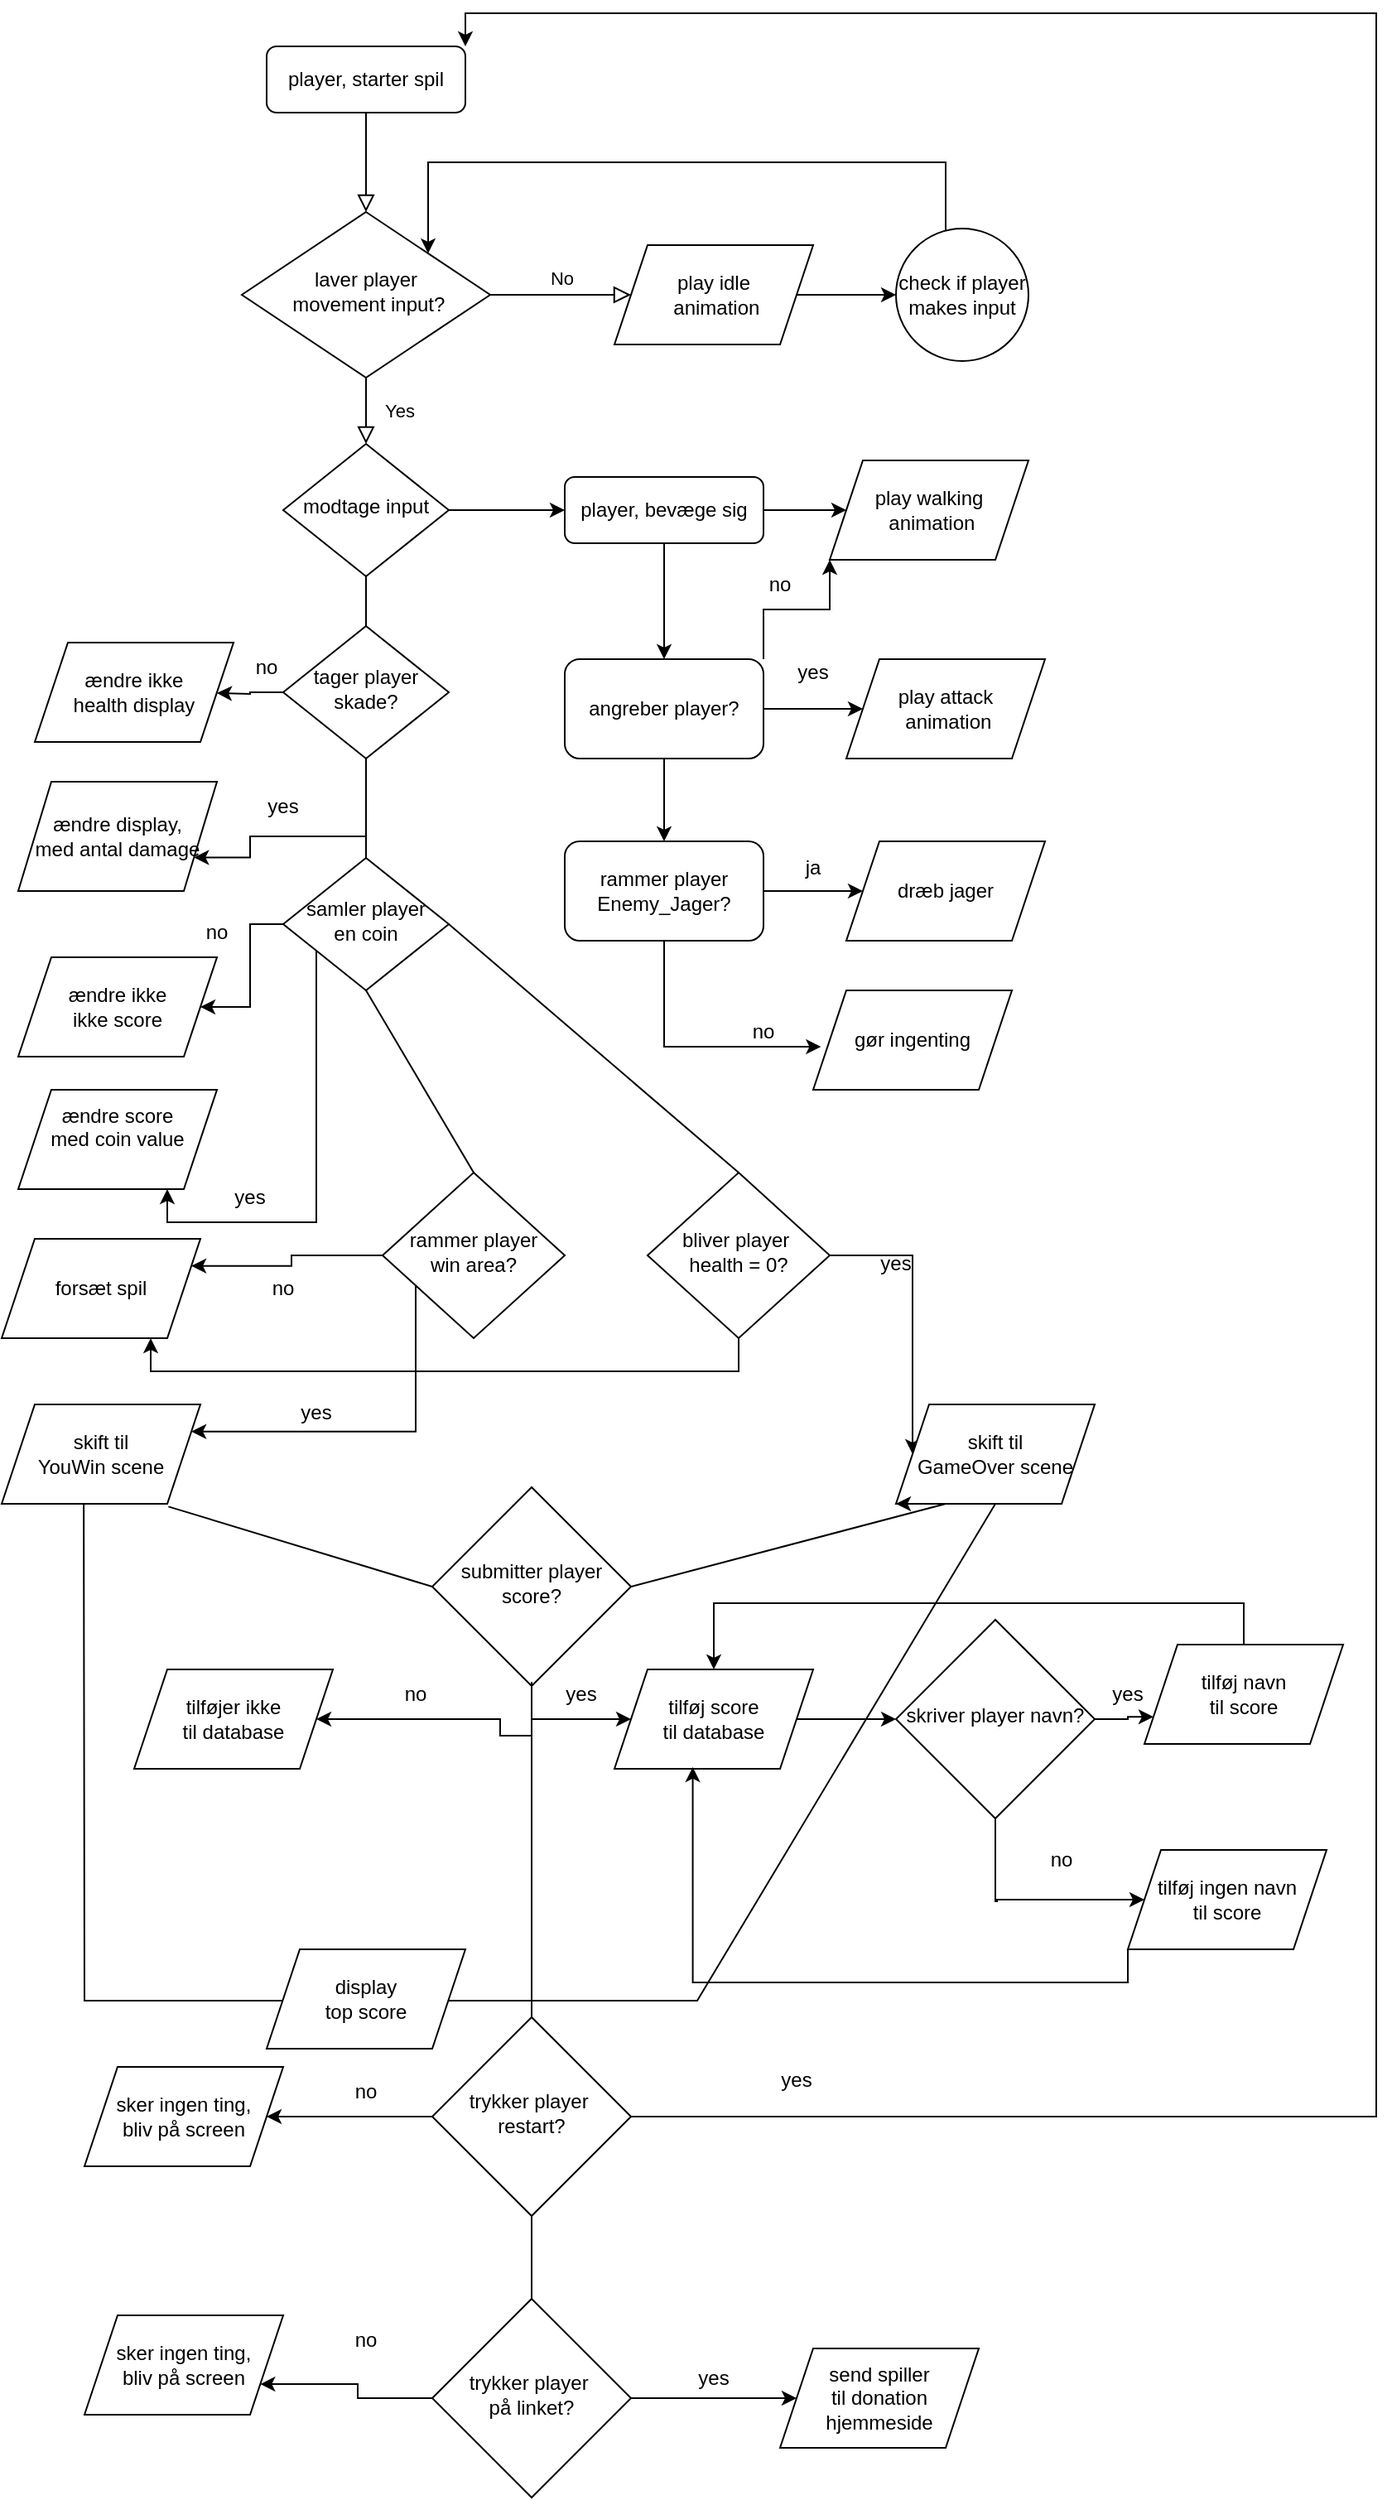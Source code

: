 <mxfile version="24.2.3" type="github">
  <diagram id="C5RBs43oDa-KdzZeNtuy" name="Page-1">
    <mxGraphModel dx="1985" dy="1233" grid="1" gridSize="10" guides="1" tooltips="1" connect="1" arrows="1" fold="1" page="1" pageScale="1" pageWidth="827" pageHeight="1169" math="0" shadow="0">
      <root>
        <mxCell id="WIyWlLk6GJQsqaUBKTNV-0" />
        <mxCell id="WIyWlLk6GJQsqaUBKTNV-1" parent="WIyWlLk6GJQsqaUBKTNV-0" />
        <mxCell id="WIyWlLk6GJQsqaUBKTNV-2" value="" style="rounded=0;html=1;jettySize=auto;orthogonalLoop=1;fontSize=11;endArrow=block;endFill=0;endSize=8;strokeWidth=1;shadow=0;labelBackgroundColor=none;edgeStyle=orthogonalEdgeStyle;" parent="WIyWlLk6GJQsqaUBKTNV-1" source="WIyWlLk6GJQsqaUBKTNV-3" target="WIyWlLk6GJQsqaUBKTNV-6" edge="1">
          <mxGeometry relative="1" as="geometry" />
        </mxCell>
        <mxCell id="WIyWlLk6GJQsqaUBKTNV-3" value="player, starter spil" style="rounded=1;whiteSpace=wrap;html=1;fontSize=12;glass=0;strokeWidth=1;shadow=0;" parent="WIyWlLk6GJQsqaUBKTNV-1" vertex="1">
          <mxGeometry x="430" y="100" width="120" height="40" as="geometry" />
        </mxCell>
        <mxCell id="WIyWlLk6GJQsqaUBKTNV-4" value="Yes" style="rounded=0;html=1;jettySize=auto;orthogonalLoop=1;fontSize=11;endArrow=block;endFill=0;endSize=8;strokeWidth=1;shadow=0;labelBackgroundColor=none;edgeStyle=orthogonalEdgeStyle;" parent="WIyWlLk6GJQsqaUBKTNV-1" source="WIyWlLk6GJQsqaUBKTNV-6" target="WIyWlLk6GJQsqaUBKTNV-10" edge="1">
          <mxGeometry y="20" relative="1" as="geometry">
            <mxPoint as="offset" />
          </mxGeometry>
        </mxCell>
        <mxCell id="WIyWlLk6GJQsqaUBKTNV-5" value="No" style="edgeStyle=orthogonalEdgeStyle;rounded=0;html=1;jettySize=auto;orthogonalLoop=1;fontSize=11;endArrow=block;endFill=0;endSize=8;strokeWidth=1;shadow=0;labelBackgroundColor=none;entryX=0;entryY=0.5;entryDx=0;entryDy=0;" parent="WIyWlLk6GJQsqaUBKTNV-1" source="WIyWlLk6GJQsqaUBKTNV-6" target="x4YG-nyvhVIJKz7P_Vw0-11" edge="1">
          <mxGeometry y="10" relative="1" as="geometry">
            <mxPoint as="offset" />
            <mxPoint x="630" y="250" as="targetPoint" />
          </mxGeometry>
        </mxCell>
        <mxCell id="WIyWlLk6GJQsqaUBKTNV-6" value="laver player&lt;br&gt;&amp;nbsp;movement input?" style="rhombus;whiteSpace=wrap;html=1;shadow=0;fontFamily=Helvetica;fontSize=12;align=center;strokeWidth=1;spacing=6;spacingTop=-4;" parent="WIyWlLk6GJQsqaUBKTNV-1" vertex="1">
          <mxGeometry x="415" y="200" width="150" height="100" as="geometry" />
        </mxCell>
        <mxCell id="x4YG-nyvhVIJKz7P_Vw0-7" style="edgeStyle=orthogonalEdgeStyle;rounded=0;orthogonalLoop=1;jettySize=auto;html=1;entryX=0;entryY=0.5;entryDx=0;entryDy=0;" edge="1" parent="WIyWlLk6GJQsqaUBKTNV-1" source="WIyWlLk6GJQsqaUBKTNV-10" target="WIyWlLk6GJQsqaUBKTNV-12">
          <mxGeometry relative="1" as="geometry" />
        </mxCell>
        <mxCell id="WIyWlLk6GJQsqaUBKTNV-10" value="modtage input" style="rhombus;whiteSpace=wrap;html=1;shadow=0;fontFamily=Helvetica;fontSize=12;align=center;strokeWidth=1;spacing=6;spacingTop=-4;" parent="WIyWlLk6GJQsqaUBKTNV-1" vertex="1">
          <mxGeometry x="440" y="340" width="100" height="80" as="geometry" />
        </mxCell>
        <mxCell id="x4YG-nyvhVIJKz7P_Vw0-8" style="edgeStyle=orthogonalEdgeStyle;rounded=0;orthogonalLoop=1;jettySize=auto;html=1;" edge="1" parent="WIyWlLk6GJQsqaUBKTNV-1" source="WIyWlLk6GJQsqaUBKTNV-12">
          <mxGeometry relative="1" as="geometry">
            <mxPoint x="780" y="380" as="targetPoint" />
          </mxGeometry>
        </mxCell>
        <mxCell id="x4YG-nyvhVIJKz7P_Vw0-22" value="" style="edgeStyle=orthogonalEdgeStyle;rounded=0;orthogonalLoop=1;jettySize=auto;html=1;" edge="1" parent="WIyWlLk6GJQsqaUBKTNV-1" source="WIyWlLk6GJQsqaUBKTNV-12" target="x4YG-nyvhVIJKz7P_Vw0-21">
          <mxGeometry relative="1" as="geometry" />
        </mxCell>
        <mxCell id="WIyWlLk6GJQsqaUBKTNV-12" value="player, bevæge sig" style="rounded=1;whiteSpace=wrap;html=1;fontSize=12;glass=0;strokeWidth=1;shadow=0;" parent="WIyWlLk6GJQsqaUBKTNV-1" vertex="1">
          <mxGeometry x="610" y="360" width="120" height="40" as="geometry" />
        </mxCell>
        <mxCell id="x4YG-nyvhVIJKz7P_Vw0-17" value="" style="edgeStyle=orthogonalEdgeStyle;rounded=0;orthogonalLoop=1;jettySize=auto;html=1;" edge="1" parent="WIyWlLk6GJQsqaUBKTNV-1" source="x4YG-nyvhVIJKz7P_Vw0-11" target="x4YG-nyvhVIJKz7P_Vw0-16">
          <mxGeometry relative="1" as="geometry" />
        </mxCell>
        <mxCell id="x4YG-nyvhVIJKz7P_Vw0-11" value="play idle&lt;br&gt;&amp;nbsp;animation" style="shape=parallelogram;perimeter=parallelogramPerimeter;whiteSpace=wrap;html=1;fixedSize=1;" vertex="1" parent="WIyWlLk6GJQsqaUBKTNV-1">
          <mxGeometry x="640" y="220" width="120" height="60" as="geometry" />
        </mxCell>
        <mxCell id="x4YG-nyvhVIJKz7P_Vw0-18" style="edgeStyle=orthogonalEdgeStyle;rounded=0;orthogonalLoop=1;jettySize=auto;html=1;entryX=1;entryY=0;entryDx=0;entryDy=0;" edge="1" parent="WIyWlLk6GJQsqaUBKTNV-1" source="x4YG-nyvhVIJKz7P_Vw0-16" target="WIyWlLk6GJQsqaUBKTNV-6">
          <mxGeometry relative="1" as="geometry">
            <Array as="points">
              <mxPoint x="840" y="170" />
              <mxPoint x="528" y="170" />
            </Array>
          </mxGeometry>
        </mxCell>
        <mxCell id="x4YG-nyvhVIJKz7P_Vw0-16" value="check if player makes input" style="ellipse;whiteSpace=wrap;html=1;" vertex="1" parent="WIyWlLk6GJQsqaUBKTNV-1">
          <mxGeometry x="810" y="210" width="80" height="80" as="geometry" />
        </mxCell>
        <mxCell id="x4YG-nyvhVIJKz7P_Vw0-20" value="play walking&lt;br&gt;&amp;nbsp;animation" style="shape=parallelogram;perimeter=parallelogramPerimeter;whiteSpace=wrap;html=1;fixedSize=1;" vertex="1" parent="WIyWlLk6GJQsqaUBKTNV-1">
          <mxGeometry x="770" y="350" width="120" height="60" as="geometry" />
        </mxCell>
        <mxCell id="x4YG-nyvhVIJKz7P_Vw0-28" style="edgeStyle=orthogonalEdgeStyle;rounded=0;orthogonalLoop=1;jettySize=auto;html=1;entryX=0;entryY=0.5;entryDx=0;entryDy=0;" edge="1" parent="WIyWlLk6GJQsqaUBKTNV-1" source="x4YG-nyvhVIJKz7P_Vw0-21" target="x4YG-nyvhVIJKz7P_Vw0-27">
          <mxGeometry relative="1" as="geometry" />
        </mxCell>
        <mxCell id="x4YG-nyvhVIJKz7P_Vw0-44" style="edgeStyle=orthogonalEdgeStyle;rounded=0;orthogonalLoop=1;jettySize=auto;html=1;" edge="1" parent="WIyWlLk6GJQsqaUBKTNV-1" source="x4YG-nyvhVIJKz7P_Vw0-21">
          <mxGeometry relative="1" as="geometry">
            <mxPoint x="670" y="580" as="targetPoint" />
          </mxGeometry>
        </mxCell>
        <mxCell id="x4YG-nyvhVIJKz7P_Vw0-49" style="edgeStyle=orthogonalEdgeStyle;rounded=0;orthogonalLoop=1;jettySize=auto;html=1;exitX=1;exitY=0;exitDx=0;exitDy=0;entryX=0;entryY=1;entryDx=0;entryDy=0;" edge="1" parent="WIyWlLk6GJQsqaUBKTNV-1" source="x4YG-nyvhVIJKz7P_Vw0-21" target="x4YG-nyvhVIJKz7P_Vw0-20">
          <mxGeometry relative="1" as="geometry" />
        </mxCell>
        <mxCell id="x4YG-nyvhVIJKz7P_Vw0-21" value="angreber player?" style="whiteSpace=wrap;html=1;rounded=1;glass=0;strokeWidth=1;shadow=0;" vertex="1" parent="WIyWlLk6GJQsqaUBKTNV-1">
          <mxGeometry x="610" y="470" width="120" height="60" as="geometry" />
        </mxCell>
        <mxCell id="x4YG-nyvhVIJKz7P_Vw0-27" value="play attack&lt;br&gt;&amp;nbsp;animation" style="shape=parallelogram;perimeter=parallelogramPerimeter;whiteSpace=wrap;html=1;fixedSize=1;" vertex="1" parent="WIyWlLk6GJQsqaUBKTNV-1">
          <mxGeometry x="780" y="470" width="120" height="60" as="geometry" />
        </mxCell>
        <mxCell id="x4YG-nyvhVIJKz7P_Vw0-31" value="yes&lt;div&gt;&lt;br&gt;&lt;/div&gt;" style="text;html=1;align=center;verticalAlign=middle;whiteSpace=wrap;rounded=0;" vertex="1" parent="WIyWlLk6GJQsqaUBKTNV-1">
          <mxGeometry x="730" y="470" width="60" height="30" as="geometry" />
        </mxCell>
        <mxCell id="x4YG-nyvhVIJKz7P_Vw0-36" style="edgeStyle=orthogonalEdgeStyle;rounded=0;orthogonalLoop=1;jettySize=auto;html=1;exitX=0;exitY=0.5;exitDx=0;exitDy=0;" edge="1" parent="WIyWlLk6GJQsqaUBKTNV-1" source="x4YG-nyvhVIJKz7P_Vw0-34">
          <mxGeometry relative="1" as="geometry">
            <mxPoint x="400" y="490.474" as="targetPoint" />
          </mxGeometry>
        </mxCell>
        <mxCell id="x4YG-nyvhVIJKz7P_Vw0-56" style="edgeStyle=orthogonalEdgeStyle;rounded=0;orthogonalLoop=1;jettySize=auto;html=1;exitX=0.5;exitY=1;exitDx=0;exitDy=0;entryX=1;entryY=0.75;entryDx=0;entryDy=0;" edge="1" parent="WIyWlLk6GJQsqaUBKTNV-1" source="x4YG-nyvhVIJKz7P_Vw0-34" target="x4YG-nyvhVIJKz7P_Vw0-40">
          <mxGeometry relative="1" as="geometry">
            <Array as="points">
              <mxPoint x="490" y="577" />
              <mxPoint x="420" y="577" />
              <mxPoint x="420" y="590" />
            </Array>
          </mxGeometry>
        </mxCell>
        <mxCell id="x4YG-nyvhVIJKz7P_Vw0-34" value="tager player&lt;br&gt;skade?" style="rhombus;whiteSpace=wrap;html=1;shadow=0;fontFamily=Helvetica;fontSize=12;align=center;strokeWidth=1;spacing=6;spacingTop=-4;" vertex="1" parent="WIyWlLk6GJQsqaUBKTNV-1">
          <mxGeometry x="440" y="450" width="100" height="80" as="geometry" />
        </mxCell>
        <mxCell id="x4YG-nyvhVIJKz7P_Vw0-35" value="" style="endArrow=none;html=1;rounded=0;entryX=0.5;entryY=1;entryDx=0;entryDy=0;exitX=0.5;exitY=0;exitDx=0;exitDy=0;" edge="1" parent="WIyWlLk6GJQsqaUBKTNV-1" source="x4YG-nyvhVIJKz7P_Vw0-34" target="WIyWlLk6GJQsqaUBKTNV-10">
          <mxGeometry width="50" height="50" relative="1" as="geometry">
            <mxPoint x="530" y="480" as="sourcePoint" />
            <mxPoint x="580" y="430" as="targetPoint" />
          </mxGeometry>
        </mxCell>
        <mxCell id="x4YG-nyvhVIJKz7P_Vw0-37" value="ændre ikke&lt;br&gt;health display" style="shape=parallelogram;perimeter=parallelogramPerimeter;whiteSpace=wrap;html=1;fixedSize=1;" vertex="1" parent="WIyWlLk6GJQsqaUBKTNV-1">
          <mxGeometry x="290" y="460" width="120" height="60" as="geometry" />
        </mxCell>
        <mxCell id="x4YG-nyvhVIJKz7P_Vw0-38" value="no" style="text;html=1;align=center;verticalAlign=middle;whiteSpace=wrap;rounded=0;" vertex="1" parent="WIyWlLk6GJQsqaUBKTNV-1">
          <mxGeometry x="400" y="460" width="60" height="30" as="geometry" />
        </mxCell>
        <mxCell id="x4YG-nyvhVIJKz7P_Vw0-40" value="ændre display, &lt;br&gt;med antal damage" style="shape=parallelogram;perimeter=parallelogramPerimeter;whiteSpace=wrap;html=1;fixedSize=1;" vertex="1" parent="WIyWlLk6GJQsqaUBKTNV-1">
          <mxGeometry x="280" y="544" width="120" height="66" as="geometry" />
        </mxCell>
        <mxCell id="x4YG-nyvhVIJKz7P_Vw0-43" value="&lt;div&gt;yes&lt;/div&gt;" style="text;html=1;align=center;verticalAlign=middle;whiteSpace=wrap;rounded=0;" vertex="1" parent="WIyWlLk6GJQsqaUBKTNV-1">
          <mxGeometry x="410" y="544" width="60" height="30" as="geometry" />
        </mxCell>
        <mxCell id="x4YG-nyvhVIJKz7P_Vw0-46" style="edgeStyle=orthogonalEdgeStyle;rounded=0;orthogonalLoop=1;jettySize=auto;html=1;" edge="1" parent="WIyWlLk6GJQsqaUBKTNV-1" source="x4YG-nyvhVIJKz7P_Vw0-45">
          <mxGeometry relative="1" as="geometry">
            <mxPoint x="790" y="610" as="targetPoint" />
          </mxGeometry>
        </mxCell>
        <mxCell id="x4YG-nyvhVIJKz7P_Vw0-45" value="rammer player&lt;br&gt;Enemy_Jager?" style="rounded=1;whiteSpace=wrap;html=1;" vertex="1" parent="WIyWlLk6GJQsqaUBKTNV-1">
          <mxGeometry x="610" y="580" width="120" height="60" as="geometry" />
        </mxCell>
        <mxCell id="x4YG-nyvhVIJKz7P_Vw0-47" value="dræb jager" style="shape=parallelogram;perimeter=parallelogramPerimeter;whiteSpace=wrap;html=1;fixedSize=1;direction=west;" vertex="1" parent="WIyWlLk6GJQsqaUBKTNV-1">
          <mxGeometry x="780" y="580" width="120" height="60" as="geometry" />
        </mxCell>
        <mxCell id="x4YG-nyvhVIJKz7P_Vw0-48" value="ja" style="text;html=1;align=center;verticalAlign=middle;whiteSpace=wrap;rounded=0;" vertex="1" parent="WIyWlLk6GJQsqaUBKTNV-1">
          <mxGeometry x="730" y="581" width="60" height="30" as="geometry" />
        </mxCell>
        <mxCell id="x4YG-nyvhVIJKz7P_Vw0-50" value="no" style="text;html=1;align=center;verticalAlign=middle;whiteSpace=wrap;rounded=0;" vertex="1" parent="WIyWlLk6GJQsqaUBKTNV-1">
          <mxGeometry x="710" y="410" width="60" height="30" as="geometry" />
        </mxCell>
        <mxCell id="x4YG-nyvhVIJKz7P_Vw0-52" value="gør ingenting" style="shape=parallelogram;perimeter=parallelogramPerimeter;whiteSpace=wrap;html=1;fixedSize=1;" vertex="1" parent="WIyWlLk6GJQsqaUBKTNV-1">
          <mxGeometry x="760" y="670" width="120" height="60" as="geometry" />
        </mxCell>
        <mxCell id="x4YG-nyvhVIJKz7P_Vw0-53" style="edgeStyle=orthogonalEdgeStyle;rounded=0;orthogonalLoop=1;jettySize=auto;html=1;entryX=0.039;entryY=0.567;entryDx=0;entryDy=0;entryPerimeter=0;" edge="1" parent="WIyWlLk6GJQsqaUBKTNV-1" source="x4YG-nyvhVIJKz7P_Vw0-45" target="x4YG-nyvhVIJKz7P_Vw0-52">
          <mxGeometry relative="1" as="geometry">
            <Array as="points">
              <mxPoint x="670" y="704" />
            </Array>
          </mxGeometry>
        </mxCell>
        <mxCell id="x4YG-nyvhVIJKz7P_Vw0-54" value="no" style="text;html=1;align=center;verticalAlign=middle;whiteSpace=wrap;rounded=0;" vertex="1" parent="WIyWlLk6GJQsqaUBKTNV-1">
          <mxGeometry x="700" y="680" width="60" height="30" as="geometry" />
        </mxCell>
        <mxCell id="x4YG-nyvhVIJKz7P_Vw0-59" style="edgeStyle=orthogonalEdgeStyle;rounded=0;orthogonalLoop=1;jettySize=auto;html=1;entryX=1;entryY=0.5;entryDx=0;entryDy=0;" edge="1" parent="WIyWlLk6GJQsqaUBKTNV-1" source="x4YG-nyvhVIJKz7P_Vw0-55" target="x4YG-nyvhVIJKz7P_Vw0-58">
          <mxGeometry relative="1" as="geometry" />
        </mxCell>
        <mxCell id="x4YG-nyvhVIJKz7P_Vw0-61" style="edgeStyle=orthogonalEdgeStyle;rounded=0;orthogonalLoop=1;jettySize=auto;html=1;entryX=0.75;entryY=1;entryDx=0;entryDy=0;" edge="1" parent="WIyWlLk6GJQsqaUBKTNV-1" source="x4YG-nyvhVIJKz7P_Vw0-55" target="x4YG-nyvhVIJKz7P_Vw0-60">
          <mxGeometry relative="1" as="geometry">
            <Array as="points">
              <mxPoint x="460" y="810" />
              <mxPoint x="370" y="810" />
            </Array>
          </mxGeometry>
        </mxCell>
        <mxCell id="x4YG-nyvhVIJKz7P_Vw0-55" value="samler player&lt;br&gt;en coin" style="rhombus;whiteSpace=wrap;html=1;shadow=0;fontFamily=Helvetica;fontSize=12;align=center;strokeWidth=1;spacing=6;spacingTop=-4;" vertex="1" parent="WIyWlLk6GJQsqaUBKTNV-1">
          <mxGeometry x="440" y="590" width="100" height="80" as="geometry" />
        </mxCell>
        <mxCell id="x4YG-nyvhVIJKz7P_Vw0-57" value="" style="endArrow=none;html=1;rounded=0;entryX=0.5;entryY=1;entryDx=0;entryDy=0;exitX=0.5;exitY=0;exitDx=0;exitDy=0;" edge="1" parent="WIyWlLk6GJQsqaUBKTNV-1" source="x4YG-nyvhVIJKz7P_Vw0-55" target="x4YG-nyvhVIJKz7P_Vw0-34">
          <mxGeometry width="50" height="50" relative="1" as="geometry">
            <mxPoint x="500" y="580" as="sourcePoint" />
            <mxPoint x="550" y="530" as="targetPoint" />
          </mxGeometry>
        </mxCell>
        <mxCell id="x4YG-nyvhVIJKz7P_Vw0-58" value="ændre ikke&lt;br&gt;ikke score&lt;span style=&quot;color: rgba(0, 0, 0, 0); font-family: monospace; font-size: 0px; text-align: start; text-wrap: nowrap;&quot;&gt;%3CmxGraphModel%3E%3Croot%3E%3CmxCell%20id%3D%220%22%2F%3E%3CmxCell%20id%3D%221%22%20parent%3D%220%22%2F%3E%3CmxCell%20id%3D%222%22%20value%3D%22%C3%A6ndre%20ikke%26lt%3Bbr%26gt%3Bhealth%20display%22%20style%3D%22shape%3Dparallelogram%3Bperimeter%3DparallelogramPerimeter%3BwhiteSpace%3Dwrap%3Bhtml%3D1%3BfixedSize%3D1%3B%22%20vertex%3D%221%22%20parent%3D%221%22%3E%3CmxGeometry%20x%3D%2220%22%20y%3D%22440%22%20width%3D%22120%22%20height%3D%2260%22%20as%3D%22geometry%22%2F%3E%3C%2FmxCell%3E%3C%2Froot%3E%3C%2FmxGraphModel%3E&lt;/span&gt;" style="shape=parallelogram;perimeter=parallelogramPerimeter;whiteSpace=wrap;html=1;fixedSize=1;" vertex="1" parent="WIyWlLk6GJQsqaUBKTNV-1">
          <mxGeometry x="280" y="650" width="120" height="60" as="geometry" />
        </mxCell>
        <mxCell id="x4YG-nyvhVIJKz7P_Vw0-60" value="ændre&amp;nbsp;score&lt;br&gt;med coin value&lt;br&gt;&lt;span style=&quot;color: rgba(0, 0, 0, 0); font-family: monospace; font-size: 0px; text-align: start; text-wrap: nowrap;&quot;&gt;ed%3CmxGraphModel%3E%3Croot%3E%3CmxCell%20id%3D%220%22%2F%3E%3CmxCell%20id%3D%221%22%20parent%3D%220%22%2F%3E%3CmxCell%20id%3D%222%22%20value%3D%22%C3%A6ndre%20ikke%26lt%3Bbr%26gt%3Bhealth%20display%22%20style%3D%22shape%3Dparallelogram%3Bperimeter%3DparallelogramPerimeter%3BwhiteSpace%3Dwrap%3Bhtml%3D1%3BfixedSize%3D1%3B%22%20vertex%3D%221%22%20parent%3D%221%22%3E%3CmxGeometry%20x%3D%2220%22%20y%3D%22440%22%20width%3D%22120%22%20height%3D%2260%22%20as%3D%22geometry%22%2F%3E%3C%2FmxCell%3E%3C%2Froot%3E%3C%2FmxGraphModel%3Ededede&lt;br&gt;&lt;/span&gt;" style="shape=parallelogram;perimeter=parallelogramPerimeter;whiteSpace=wrap;html=1;fixedSize=1;" vertex="1" parent="WIyWlLk6GJQsqaUBKTNV-1">
          <mxGeometry x="280" y="730" width="120" height="60" as="geometry" />
        </mxCell>
        <mxCell id="x4YG-nyvhVIJKz7P_Vw0-63" value="&lt;div&gt;yes&lt;/div&gt;" style="text;html=1;align=center;verticalAlign=middle;whiteSpace=wrap;rounded=0;" vertex="1" parent="WIyWlLk6GJQsqaUBKTNV-1">
          <mxGeometry x="390" y="780" width="60" height="30" as="geometry" />
        </mxCell>
        <mxCell id="x4YG-nyvhVIJKz7P_Vw0-72" style="edgeStyle=orthogonalEdgeStyle;rounded=0;orthogonalLoop=1;jettySize=auto;html=1;entryX=1;entryY=0.25;entryDx=0;entryDy=0;" edge="1" parent="WIyWlLk6GJQsqaUBKTNV-1" source="x4YG-nyvhVIJKz7P_Vw0-65" target="x4YG-nyvhVIJKz7P_Vw0-67">
          <mxGeometry relative="1" as="geometry" />
        </mxCell>
        <mxCell id="x4YG-nyvhVIJKz7P_Vw0-79" style="edgeStyle=orthogonalEdgeStyle;rounded=0;orthogonalLoop=1;jettySize=auto;html=1;entryX=1;entryY=0.25;entryDx=0;entryDy=0;" edge="1" parent="WIyWlLk6GJQsqaUBKTNV-1" source="x4YG-nyvhVIJKz7P_Vw0-65" target="x4YG-nyvhVIJKz7P_Vw0-77">
          <mxGeometry relative="1" as="geometry">
            <Array as="points">
              <mxPoint x="520" y="936" />
            </Array>
          </mxGeometry>
        </mxCell>
        <mxCell id="x4YG-nyvhVIJKz7P_Vw0-65" value="rammer player&lt;br&gt;win area?" style="rhombus;whiteSpace=wrap;html=1;shadow=0;fontFamily=Helvetica;fontSize=12;align=center;strokeWidth=1;spacing=6;spacingTop=-4;" vertex="1" parent="WIyWlLk6GJQsqaUBKTNV-1">
          <mxGeometry x="500" y="780" width="110" height="100" as="geometry" />
        </mxCell>
        <mxCell id="x4YG-nyvhVIJKz7P_Vw0-67" value="forsæt spil" style="shape=parallelogram;perimeter=parallelogramPerimeter;whiteSpace=wrap;html=1;fixedSize=1;" vertex="1" parent="WIyWlLk6GJQsqaUBKTNV-1">
          <mxGeometry x="270" y="820" width="120" height="60" as="geometry" />
        </mxCell>
        <mxCell id="x4YG-nyvhVIJKz7P_Vw0-83" style="edgeStyle=orthogonalEdgeStyle;rounded=0;orthogonalLoop=1;jettySize=auto;html=1;entryX=0.75;entryY=1;entryDx=0;entryDy=0;" edge="1" parent="WIyWlLk6GJQsqaUBKTNV-1" source="x4YG-nyvhVIJKz7P_Vw0-68" target="x4YG-nyvhVIJKz7P_Vw0-67">
          <mxGeometry relative="1" as="geometry">
            <Array as="points">
              <mxPoint x="715" y="900" />
              <mxPoint x="360" y="900" />
            </Array>
          </mxGeometry>
        </mxCell>
        <mxCell id="x4YG-nyvhVIJKz7P_Vw0-85" style="edgeStyle=orthogonalEdgeStyle;rounded=0;orthogonalLoop=1;jettySize=auto;html=1;entryX=0;entryY=0.5;entryDx=0;entryDy=0;" edge="1" parent="WIyWlLk6GJQsqaUBKTNV-1" source="x4YG-nyvhVIJKz7P_Vw0-68" target="x4YG-nyvhVIJKz7P_Vw0-84">
          <mxGeometry relative="1" as="geometry" />
        </mxCell>
        <mxCell id="x4YG-nyvhVIJKz7P_Vw0-68" value="bliver player&amp;nbsp;&lt;br&gt;health = 0?" style="rhombus;whiteSpace=wrap;html=1;shadow=0;fontFamily=Helvetica;fontSize=12;align=center;strokeWidth=1;spacing=6;spacingTop=-4;" vertex="1" parent="WIyWlLk6GJQsqaUBKTNV-1">
          <mxGeometry x="660" y="780" width="110" height="100" as="geometry" />
        </mxCell>
        <mxCell id="x4YG-nyvhVIJKz7P_Vw0-69" value="" style="endArrow=none;html=1;rounded=0;entryX=0.5;entryY=1;entryDx=0;entryDy=0;exitX=0.5;exitY=0;exitDx=0;exitDy=0;" edge="1" parent="WIyWlLk6GJQsqaUBKTNV-1" source="x4YG-nyvhVIJKz7P_Vw0-65" target="x4YG-nyvhVIJKz7P_Vw0-55">
          <mxGeometry width="50" height="50" relative="1" as="geometry">
            <mxPoint x="520" y="740" as="sourcePoint" />
            <mxPoint x="570" y="690" as="targetPoint" />
          </mxGeometry>
        </mxCell>
        <mxCell id="x4YG-nyvhVIJKz7P_Vw0-71" value="" style="endArrow=none;html=1;rounded=0;entryX=1;entryY=0.5;entryDx=0;entryDy=0;exitX=0.5;exitY=0;exitDx=0;exitDy=0;" edge="1" parent="WIyWlLk6GJQsqaUBKTNV-1" source="x4YG-nyvhVIJKz7P_Vw0-68" target="x4YG-nyvhVIJKz7P_Vw0-55">
          <mxGeometry width="50" height="50" relative="1" as="geometry">
            <mxPoint x="575" y="800" as="sourcePoint" />
            <mxPoint x="510" y="690" as="targetPoint" />
          </mxGeometry>
        </mxCell>
        <mxCell id="x4YG-nyvhVIJKz7P_Vw0-75" value="no" style="text;html=1;align=center;verticalAlign=middle;whiteSpace=wrap;rounded=0;" vertex="1" parent="WIyWlLk6GJQsqaUBKTNV-1">
          <mxGeometry x="370" y="620" width="60" height="30" as="geometry" />
        </mxCell>
        <mxCell id="x4YG-nyvhVIJKz7P_Vw0-76" value="no" style="text;html=1;align=center;verticalAlign=middle;whiteSpace=wrap;rounded=0;" vertex="1" parent="WIyWlLk6GJQsqaUBKTNV-1">
          <mxGeometry x="410" y="835" width="60" height="30" as="geometry" />
        </mxCell>
        <mxCell id="x4YG-nyvhVIJKz7P_Vw0-77" value="skift til&lt;br&gt;YouWin scene" style="shape=parallelogram;perimeter=parallelogramPerimeter;whiteSpace=wrap;html=1;fixedSize=1;" vertex="1" parent="WIyWlLk6GJQsqaUBKTNV-1">
          <mxGeometry x="270" y="920" width="120" height="60" as="geometry" />
        </mxCell>
        <mxCell id="x4YG-nyvhVIJKz7P_Vw0-81" value="&lt;div&gt;yes&lt;/div&gt;" style="text;html=1;align=center;verticalAlign=middle;whiteSpace=wrap;rounded=0;" vertex="1" parent="WIyWlLk6GJQsqaUBKTNV-1">
          <mxGeometry x="430" y="910" width="60" height="30" as="geometry" />
        </mxCell>
        <mxCell id="x4YG-nyvhVIJKz7P_Vw0-84" value="skift til&lt;br&gt;GameOver scene" style="shape=parallelogram;perimeter=parallelogramPerimeter;whiteSpace=wrap;html=1;fixedSize=1;" vertex="1" parent="WIyWlLk6GJQsqaUBKTNV-1">
          <mxGeometry x="810" y="920" width="120" height="60" as="geometry" />
        </mxCell>
        <mxCell id="x4YG-nyvhVIJKz7P_Vw0-86" value="&lt;div&gt;yes&lt;/div&gt;" style="text;html=1;align=center;verticalAlign=middle;whiteSpace=wrap;rounded=0;" vertex="1" parent="WIyWlLk6GJQsqaUBKTNV-1">
          <mxGeometry x="780" y="820" width="60" height="30" as="geometry" />
        </mxCell>
        <mxCell id="x4YG-nyvhVIJKz7P_Vw0-89" value="" style="endArrow=none;html=1;rounded=0;exitX=0;exitY=0.5;exitDx=0;exitDy=0;entryX=0.839;entryY=1.028;entryDx=0;entryDy=0;entryPerimeter=0;" edge="1" parent="WIyWlLk6GJQsqaUBKTNV-1" source="x4YG-nyvhVIJKz7P_Vw0-91" target="x4YG-nyvhVIJKz7P_Vw0-77">
          <mxGeometry width="50" height="50" relative="1" as="geometry">
            <mxPoint x="560" y="1020" as="sourcePoint" />
            <mxPoint x="370" y="980" as="targetPoint" />
          </mxGeometry>
        </mxCell>
        <mxCell id="x4YG-nyvhVIJKz7P_Vw0-90" value="" style="endArrow=none;html=1;rounded=0;exitX=1;exitY=0.5;exitDx=0;exitDy=0;entryX=0.25;entryY=1;entryDx=0;entryDy=0;" edge="1" parent="WIyWlLk6GJQsqaUBKTNV-1" source="x4YG-nyvhVIJKz7P_Vw0-91" target="x4YG-nyvhVIJKz7P_Vw0-84">
          <mxGeometry width="50" height="50" relative="1" as="geometry">
            <mxPoint x="640" y="1020" as="sourcePoint" />
            <mxPoint x="380" y="990" as="targetPoint" />
          </mxGeometry>
        </mxCell>
        <mxCell id="x4YG-nyvhVIJKz7P_Vw0-93" style="edgeStyle=orthogonalEdgeStyle;rounded=0;orthogonalLoop=1;jettySize=auto;html=1;" edge="1" parent="WIyWlLk6GJQsqaUBKTNV-1" source="x4YG-nyvhVIJKz7P_Vw0-91">
          <mxGeometry relative="1" as="geometry">
            <mxPoint x="460" y="1110" as="targetPoint" />
            <Array as="points">
              <mxPoint x="590" y="1120" />
              <mxPoint x="571" y="1120" />
            </Array>
          </mxGeometry>
        </mxCell>
        <mxCell id="x4YG-nyvhVIJKz7P_Vw0-99" style="edgeStyle=orthogonalEdgeStyle;rounded=0;orthogonalLoop=1;jettySize=auto;html=1;entryX=0;entryY=0.5;entryDx=0;entryDy=0;" edge="1" parent="WIyWlLk6GJQsqaUBKTNV-1" source="x4YG-nyvhVIJKz7P_Vw0-91" target="x4YG-nyvhVIJKz7P_Vw0-96">
          <mxGeometry relative="1" as="geometry" />
        </mxCell>
        <mxCell id="x4YG-nyvhVIJKz7P_Vw0-91" value="submitter player&lt;br&gt;score?" style="rhombus;whiteSpace=wrap;html=1;shadow=0;fontFamily=Helvetica;fontSize=12;align=center;strokeWidth=1;spacing=6;spacingTop=-4;" vertex="1" parent="WIyWlLk6GJQsqaUBKTNV-1">
          <mxGeometry x="530" y="970" width="120" height="120" as="geometry" />
        </mxCell>
        <mxCell id="x4YG-nyvhVIJKz7P_Vw0-92" style="edgeStyle=orthogonalEdgeStyle;rounded=0;orthogonalLoop=1;jettySize=auto;html=1;exitX=0.25;exitY=1;exitDx=0;exitDy=0;entryX=0;entryY=1;entryDx=0;entryDy=0;" edge="1" parent="WIyWlLk6GJQsqaUBKTNV-1" source="x4YG-nyvhVIJKz7P_Vw0-84" target="x4YG-nyvhVIJKz7P_Vw0-84">
          <mxGeometry relative="1" as="geometry" />
        </mxCell>
        <mxCell id="x4YG-nyvhVIJKz7P_Vw0-94" value="tilføjer ikke&lt;br&gt;til database" style="shape=parallelogram;perimeter=parallelogramPerimeter;whiteSpace=wrap;html=1;fixedSize=1;" vertex="1" parent="WIyWlLk6GJQsqaUBKTNV-1">
          <mxGeometry x="350" y="1080" width="120" height="60" as="geometry" />
        </mxCell>
        <mxCell id="x4YG-nyvhVIJKz7P_Vw0-95" value="no" style="text;html=1;align=center;verticalAlign=middle;whiteSpace=wrap;rounded=0;" vertex="1" parent="WIyWlLk6GJQsqaUBKTNV-1">
          <mxGeometry x="490" y="1080" width="60" height="30" as="geometry" />
        </mxCell>
        <mxCell id="x4YG-nyvhVIJKz7P_Vw0-96" value="tilføj score&lt;br&gt;til database" style="shape=parallelogram;perimeter=parallelogramPerimeter;whiteSpace=wrap;html=1;fixedSize=1;" vertex="1" parent="WIyWlLk6GJQsqaUBKTNV-1">
          <mxGeometry x="640" y="1080" width="120" height="60" as="geometry" />
        </mxCell>
        <mxCell id="x4YG-nyvhVIJKz7P_Vw0-100" value="&lt;div&gt;yes&lt;/div&gt;" style="text;html=1;align=center;verticalAlign=middle;whiteSpace=wrap;rounded=0;" vertex="1" parent="WIyWlLk6GJQsqaUBKTNV-1">
          <mxGeometry x="590" y="1080" width="60" height="30" as="geometry" />
        </mxCell>
        <mxCell id="x4YG-nyvhVIJKz7P_Vw0-103" value="" style="edgeStyle=orthogonalEdgeStyle;rounded=0;orthogonalLoop=1;jettySize=auto;html=1;" edge="1" parent="WIyWlLk6GJQsqaUBKTNV-1" source="x4YG-nyvhVIJKz7P_Vw0-96" target="x4YG-nyvhVIJKz7P_Vw0-102">
          <mxGeometry relative="1" as="geometry">
            <mxPoint x="840" y="1110" as="targetPoint" />
            <mxPoint x="750" y="1110" as="sourcePoint" />
          </mxGeometry>
        </mxCell>
        <mxCell id="x4YG-nyvhVIJKz7P_Vw0-107" style="edgeStyle=orthogonalEdgeStyle;rounded=0;orthogonalLoop=1;jettySize=auto;html=1;entryX=0;entryY=0.75;entryDx=0;entryDy=0;" edge="1" parent="WIyWlLk6GJQsqaUBKTNV-1" source="x4YG-nyvhVIJKz7P_Vw0-102" target="x4YG-nyvhVIJKz7P_Vw0-104">
          <mxGeometry relative="1" as="geometry" />
        </mxCell>
        <mxCell id="x4YG-nyvhVIJKz7P_Vw0-111" style="edgeStyle=orthogonalEdgeStyle;rounded=0;orthogonalLoop=1;jettySize=auto;html=1;entryX=0;entryY=0.5;entryDx=0;entryDy=0;" edge="1" parent="WIyWlLk6GJQsqaUBKTNV-1" source="x4YG-nyvhVIJKz7P_Vw0-102" target="x4YG-nyvhVIJKz7P_Vw0-110">
          <mxGeometry relative="1" as="geometry">
            <mxPoint x="870" y="1230" as="targetPoint" />
            <Array as="points">
              <mxPoint x="870" y="1220" />
              <mxPoint x="871" y="1220" />
              <mxPoint x="871" y="1219" />
            </Array>
          </mxGeometry>
        </mxCell>
        <mxCell id="x4YG-nyvhVIJKz7P_Vw0-102" value="skriver player navn?" style="rhombus;whiteSpace=wrap;html=1;shadow=0;fontFamily=Helvetica;fontSize=12;align=center;strokeWidth=1;spacing=6;spacingTop=-4;" vertex="1" parent="WIyWlLk6GJQsqaUBKTNV-1">
          <mxGeometry x="810" y="1050" width="120" height="120" as="geometry" />
        </mxCell>
        <mxCell id="x4YG-nyvhVIJKz7P_Vw0-108" style="edgeStyle=orthogonalEdgeStyle;rounded=0;orthogonalLoop=1;jettySize=auto;html=1;entryX=0.5;entryY=0;entryDx=0;entryDy=0;" edge="1" parent="WIyWlLk6GJQsqaUBKTNV-1" source="x4YG-nyvhVIJKz7P_Vw0-104" target="x4YG-nyvhVIJKz7P_Vw0-96">
          <mxGeometry relative="1" as="geometry">
            <Array as="points">
              <mxPoint x="1020" y="1040" />
              <mxPoint x="700" y="1040" />
            </Array>
          </mxGeometry>
        </mxCell>
        <mxCell id="x4YG-nyvhVIJKz7P_Vw0-104" value="tilføj navn&lt;br&gt;til score" style="shape=parallelogram;perimeter=parallelogramPerimeter;whiteSpace=wrap;html=1;fixedSize=1;" vertex="1" parent="WIyWlLk6GJQsqaUBKTNV-1">
          <mxGeometry x="960" y="1065" width="120" height="60" as="geometry" />
        </mxCell>
        <mxCell id="x4YG-nyvhVIJKz7P_Vw0-110" value="tilføj ingen navn&lt;br&gt;til score" style="shape=parallelogram;perimeter=parallelogramPerimeter;whiteSpace=wrap;html=1;fixedSize=1;" vertex="1" parent="WIyWlLk6GJQsqaUBKTNV-1">
          <mxGeometry x="950" y="1189" width="120" height="60" as="geometry" />
        </mxCell>
        <mxCell id="x4YG-nyvhVIJKz7P_Vw0-112" value="&lt;div&gt;yes&lt;/div&gt;" style="text;html=1;align=center;verticalAlign=middle;whiteSpace=wrap;rounded=0;" vertex="1" parent="WIyWlLk6GJQsqaUBKTNV-1">
          <mxGeometry x="920" y="1080" width="60" height="30" as="geometry" />
        </mxCell>
        <mxCell id="x4YG-nyvhVIJKz7P_Vw0-113" value="no" style="text;html=1;align=center;verticalAlign=middle;whiteSpace=wrap;rounded=0;" vertex="1" parent="WIyWlLk6GJQsqaUBKTNV-1">
          <mxGeometry x="880" y="1180" width="60" height="30" as="geometry" />
        </mxCell>
        <mxCell id="x4YG-nyvhVIJKz7P_Vw0-115" style="edgeStyle=orthogonalEdgeStyle;rounded=0;orthogonalLoop=1;jettySize=auto;html=1;exitX=0;exitY=1;exitDx=0;exitDy=0;entryX=0.394;entryY=0.983;entryDx=0;entryDy=0;entryPerimeter=0;" edge="1" parent="WIyWlLk6GJQsqaUBKTNV-1" source="x4YG-nyvhVIJKz7P_Vw0-110" target="x4YG-nyvhVIJKz7P_Vw0-96">
          <mxGeometry relative="1" as="geometry" />
        </mxCell>
        <mxCell id="x4YG-nyvhVIJKz7P_Vw0-116" value="" style="endArrow=none;html=1;rounded=0;entryX=0.413;entryY=1.007;entryDx=0;entryDy=0;entryPerimeter=0;" edge="1" parent="WIyWlLk6GJQsqaUBKTNV-1" target="x4YG-nyvhVIJKz7P_Vw0-77">
          <mxGeometry width="50" height="50" relative="1" as="geometry">
            <mxPoint x="440" y="1280" as="sourcePoint" />
            <mxPoint x="340" y="1030" as="targetPoint" />
            <Array as="points">
              <mxPoint x="320" y="1280" />
            </Array>
          </mxGeometry>
        </mxCell>
        <mxCell id="x4YG-nyvhVIJKz7P_Vw0-117" value="display&lt;br&gt;top score" style="shape=parallelogram;perimeter=parallelogramPerimeter;whiteSpace=wrap;html=1;fixedSize=1;" vertex="1" parent="WIyWlLk6GJQsqaUBKTNV-1">
          <mxGeometry x="430" y="1249" width="120" height="60" as="geometry" />
        </mxCell>
        <mxCell id="x4YG-nyvhVIJKz7P_Vw0-118" value="" style="endArrow=none;html=1;rounded=0;entryX=0.5;entryY=1;entryDx=0;entryDy=0;" edge="1" parent="WIyWlLk6GJQsqaUBKTNV-1" target="x4YG-nyvhVIJKz7P_Vw0-84">
          <mxGeometry width="50" height="50" relative="1" as="geometry">
            <mxPoint x="540" y="1280" as="sourcePoint" />
            <mxPoint x="330" y="990" as="targetPoint" />
            <Array as="points">
              <mxPoint x="690" y="1280" />
            </Array>
          </mxGeometry>
        </mxCell>
        <mxCell id="x4YG-nyvhVIJKz7P_Vw0-121" style="edgeStyle=orthogonalEdgeStyle;rounded=0;orthogonalLoop=1;jettySize=auto;html=1;" edge="1" parent="WIyWlLk6GJQsqaUBKTNV-1" source="x4YG-nyvhVIJKz7P_Vw0-119">
          <mxGeometry relative="1" as="geometry">
            <mxPoint x="430" y="1350" as="targetPoint" />
          </mxGeometry>
        </mxCell>
        <mxCell id="x4YG-nyvhVIJKz7P_Vw0-124" style="edgeStyle=orthogonalEdgeStyle;rounded=0;orthogonalLoop=1;jettySize=auto;html=1;entryX=1;entryY=0;entryDx=0;entryDy=0;" edge="1" parent="WIyWlLk6GJQsqaUBKTNV-1" source="x4YG-nyvhVIJKz7P_Vw0-119" target="WIyWlLk6GJQsqaUBKTNV-3">
          <mxGeometry relative="1" as="geometry">
            <mxPoint x="1150" y="60" as="targetPoint" />
            <Array as="points">
              <mxPoint x="1100" y="1350" />
              <mxPoint x="1100" y="80" />
              <mxPoint x="550" y="80" />
            </Array>
          </mxGeometry>
        </mxCell>
        <mxCell id="x4YG-nyvhVIJKz7P_Vw0-119" value="trykker player&amp;nbsp;&lt;br&gt;restart?" style="rhombus;whiteSpace=wrap;html=1;shadow=0;fontFamily=Helvetica;fontSize=12;align=center;strokeWidth=1;spacing=6;spacingTop=-4;" vertex="1" parent="WIyWlLk6GJQsqaUBKTNV-1">
          <mxGeometry x="530" y="1290" width="120" height="120" as="geometry" />
        </mxCell>
        <mxCell id="x4YG-nyvhVIJKz7P_Vw0-120" value="" style="endArrow=none;html=1;rounded=0;entryX=0;entryY=0.25;entryDx=0;entryDy=0;exitX=0.5;exitY=0;exitDx=0;exitDy=0;" edge="1" parent="WIyWlLk6GJQsqaUBKTNV-1" source="x4YG-nyvhVIJKz7P_Vw0-119" target="x4YG-nyvhVIJKz7P_Vw0-100">
          <mxGeometry width="50" height="50" relative="1" as="geometry">
            <mxPoint x="570" y="1230" as="sourcePoint" />
            <mxPoint x="620" y="1180" as="targetPoint" />
          </mxGeometry>
        </mxCell>
        <mxCell id="x4YG-nyvhVIJKz7P_Vw0-122" value="sker ingen ting,&lt;br&gt;bliv på screen" style="shape=parallelogram;perimeter=parallelogramPerimeter;whiteSpace=wrap;html=1;fixedSize=1;" vertex="1" parent="WIyWlLk6GJQsqaUBKTNV-1">
          <mxGeometry x="320" y="1320" width="120" height="60" as="geometry" />
        </mxCell>
        <mxCell id="x4YG-nyvhVIJKz7P_Vw0-123" value="no" style="text;html=1;align=center;verticalAlign=middle;whiteSpace=wrap;rounded=0;" vertex="1" parent="WIyWlLk6GJQsqaUBKTNV-1">
          <mxGeometry x="460" y="1320" width="60" height="30" as="geometry" />
        </mxCell>
        <mxCell id="x4YG-nyvhVIJKz7P_Vw0-126" value="yes&lt;div&gt;&lt;br&gt;&lt;/div&gt;" style="text;html=1;align=center;verticalAlign=middle;whiteSpace=wrap;rounded=0;" vertex="1" parent="WIyWlLk6GJQsqaUBKTNV-1">
          <mxGeometry x="720" y="1320" width="60" height="30" as="geometry" />
        </mxCell>
        <mxCell id="x4YG-nyvhVIJKz7P_Vw0-133" style="edgeStyle=orthogonalEdgeStyle;rounded=0;orthogonalLoop=1;jettySize=auto;html=1;exitX=0;exitY=0.5;exitDx=0;exitDy=0;entryX=1;entryY=0.75;entryDx=0;entryDy=0;" edge="1" parent="WIyWlLk6GJQsqaUBKTNV-1" source="x4YG-nyvhVIJKz7P_Vw0-129" target="x4YG-nyvhVIJKz7P_Vw0-131">
          <mxGeometry relative="1" as="geometry" />
        </mxCell>
        <mxCell id="x4YG-nyvhVIJKz7P_Vw0-134" style="edgeStyle=orthogonalEdgeStyle;rounded=0;orthogonalLoop=1;jettySize=auto;html=1;" edge="1" parent="WIyWlLk6GJQsqaUBKTNV-1" source="x4YG-nyvhVIJKz7P_Vw0-129">
          <mxGeometry relative="1" as="geometry">
            <mxPoint x="750" y="1520" as="targetPoint" />
          </mxGeometry>
        </mxCell>
        <mxCell id="x4YG-nyvhVIJKz7P_Vw0-129" value="trykker player&amp;nbsp;&lt;br&gt;på linket?" style="rhombus;whiteSpace=wrap;html=1;shadow=0;fontFamily=Helvetica;fontSize=12;align=center;strokeWidth=1;spacing=6;spacingTop=-4;" vertex="1" parent="WIyWlLk6GJQsqaUBKTNV-1">
          <mxGeometry x="530" y="1460" width="120" height="120" as="geometry" />
        </mxCell>
        <mxCell id="x4YG-nyvhVIJKz7P_Vw0-130" value="" style="endArrow=none;html=1;rounded=0;exitX=0.5;exitY=0;exitDx=0;exitDy=0;" edge="1" parent="WIyWlLk6GJQsqaUBKTNV-1" source="x4YG-nyvhVIJKz7P_Vw0-129">
          <mxGeometry width="50" height="50" relative="1" as="geometry">
            <mxPoint x="540" y="1460" as="sourcePoint" />
            <mxPoint x="590" y="1410" as="targetPoint" />
          </mxGeometry>
        </mxCell>
        <mxCell id="x4YG-nyvhVIJKz7P_Vw0-131" value="sker ingen ting,&lt;br&gt;bliv på screen" style="shape=parallelogram;perimeter=parallelogramPerimeter;whiteSpace=wrap;html=1;fixedSize=1;" vertex="1" parent="WIyWlLk6GJQsqaUBKTNV-1">
          <mxGeometry x="320" y="1470" width="120" height="60" as="geometry" />
        </mxCell>
        <mxCell id="x4YG-nyvhVIJKz7P_Vw0-132" value="no" style="text;html=1;align=center;verticalAlign=middle;whiteSpace=wrap;rounded=0;" vertex="1" parent="WIyWlLk6GJQsqaUBKTNV-1">
          <mxGeometry x="460" y="1470" width="60" height="30" as="geometry" />
        </mxCell>
        <mxCell id="x4YG-nyvhVIJKz7P_Vw0-135" value="send spiller&lt;br&gt;til donation&lt;br&gt;hjemmeside" style="shape=parallelogram;perimeter=parallelogramPerimeter;whiteSpace=wrap;html=1;fixedSize=1;" vertex="1" parent="WIyWlLk6GJQsqaUBKTNV-1">
          <mxGeometry x="740" y="1490" width="120" height="60" as="geometry" />
        </mxCell>
        <mxCell id="x4YG-nyvhVIJKz7P_Vw0-136" value="yes&lt;div&gt;&lt;br&gt;&lt;/div&gt;" style="text;html=1;align=center;verticalAlign=middle;whiteSpace=wrap;rounded=0;" vertex="1" parent="WIyWlLk6GJQsqaUBKTNV-1">
          <mxGeometry x="670" y="1500" width="60" height="30" as="geometry" />
        </mxCell>
      </root>
    </mxGraphModel>
  </diagram>
</mxfile>
